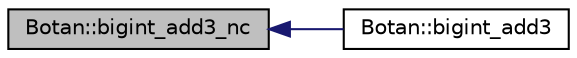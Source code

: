 digraph "Botan::bigint_add3_nc"
{
  edge [fontname="Helvetica",fontsize="10",labelfontname="Helvetica",labelfontsize="10"];
  node [fontname="Helvetica",fontsize="10",shape=record];
  rankdir="LR";
  Node22 [label="Botan::bigint_add3_nc",height=0.2,width=0.4,color="black", fillcolor="grey75", style="filled", fontcolor="black"];
  Node22 -> Node23 [dir="back",color="midnightblue",fontsize="10",style="solid",fontname="Helvetica"];
  Node23 [label="Botan::bigint_add3",height=0.2,width=0.4,color="black", fillcolor="white", style="filled",URL="$namespace_botan.html#a2b90c82b13db8553eaa2701a8dd5975f"];
}
